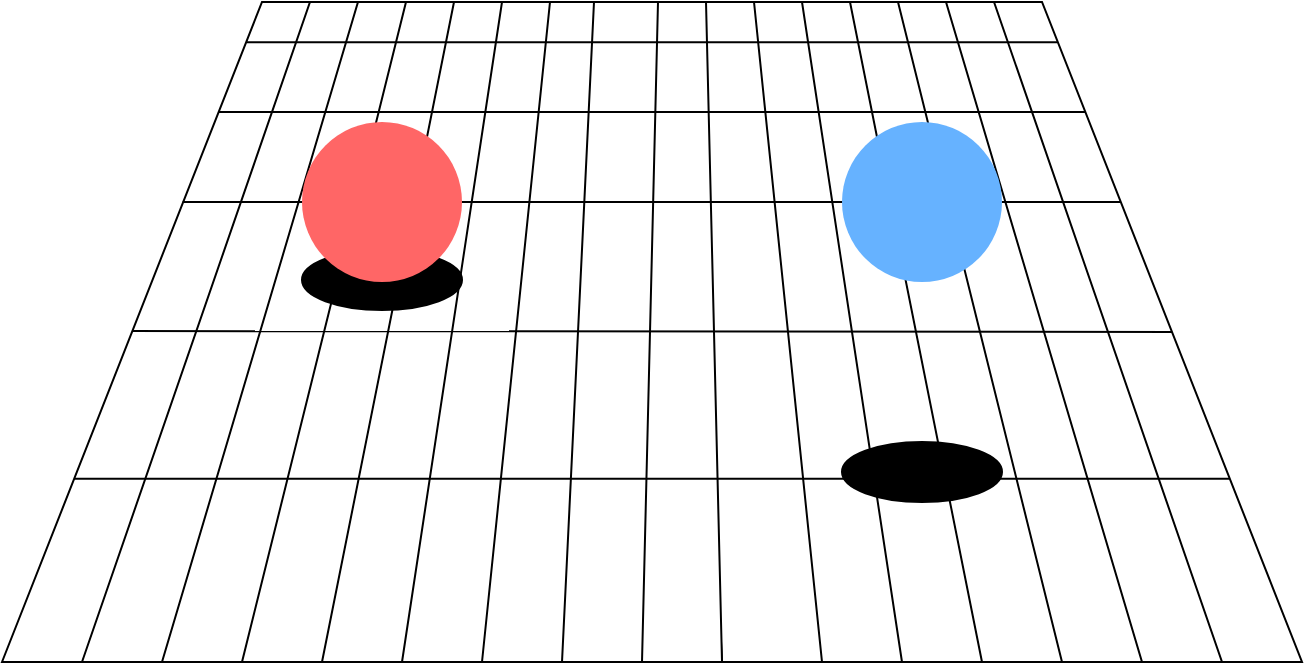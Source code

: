 <mxfile version="12.5.5" type="device"><diagram id="TaFCvW1WgtPbZeOrhYOC" name="Page-1"><mxGraphModel dx="1016" dy="555" grid="1" gridSize="10" guides="1" tooltips="1" connect="1" arrows="1" fold="1" page="1" pageScale="1" pageWidth="827" pageHeight="1169" math="0" shadow="0"><root><mxCell id="0"/><mxCell id="1" parent="0"/><mxCell id="CbSPR0WlXoh9C4iGYufc-1" value="" style="shape=trapezoid;perimeter=trapezoidPerimeter;whiteSpace=wrap;html=1;" vertex="1" parent="1"><mxGeometry x="90" y="190" width="650" height="330" as="geometry"/></mxCell><mxCell id="CbSPR0WlXoh9C4iGYufc-2" value="" style="shape=trapezoid;perimeter=trapezoidPerimeter;whiteSpace=wrap;html=1;" vertex="1" parent="1"><mxGeometry x="130" y="190" width="570" height="330" as="geometry"/></mxCell><mxCell id="CbSPR0WlXoh9C4iGYufc-3" value="" style="shape=trapezoid;perimeter=trapezoidPerimeter;whiteSpace=wrap;html=1;" vertex="1" parent="1"><mxGeometry x="170" y="190" width="490" height="330" as="geometry"/></mxCell><mxCell id="CbSPR0WlXoh9C4iGYufc-4" value="" style="shape=trapezoid;perimeter=trapezoidPerimeter;whiteSpace=wrap;html=1;" vertex="1" parent="1"><mxGeometry x="210" y="190" width="410" height="330" as="geometry"/></mxCell><mxCell id="CbSPR0WlXoh9C4iGYufc-5" value="" style="shape=trapezoid;perimeter=trapezoidPerimeter;whiteSpace=wrap;html=1;" vertex="1" parent="1"><mxGeometry x="250" y="190" width="330" height="330" as="geometry"/></mxCell><mxCell id="CbSPR0WlXoh9C4iGYufc-6" value="" style="shape=trapezoid;perimeter=trapezoidPerimeter;whiteSpace=wrap;html=1;" vertex="1" parent="1"><mxGeometry x="290" y="190" width="250" height="330" as="geometry"/></mxCell><mxCell id="CbSPR0WlXoh9C4iGYufc-7" value="" style="shape=trapezoid;perimeter=trapezoidPerimeter;whiteSpace=wrap;html=1;" vertex="1" parent="1"><mxGeometry x="330" y="190" width="170" height="330" as="geometry"/></mxCell><mxCell id="CbSPR0WlXoh9C4iGYufc-8" value="" style="shape=trapezoid;perimeter=trapezoidPerimeter;whiteSpace=wrap;html=1;" vertex="1" parent="1"><mxGeometry x="370" y="190" width="80" height="330" as="geometry"/></mxCell><mxCell id="CbSPR0WlXoh9C4iGYufc-9" value="" style="shape=trapezoid;perimeter=trapezoidPerimeter;whiteSpace=wrap;html=1;" vertex="1" parent="1"><mxGeometry x="410" y="190" width="40" height="330" as="geometry"/></mxCell><mxCell id="CbSPR0WlXoh9C4iGYufc-10" value="" style="endArrow=none;html=1;entryX=1;entryY=0;entryDx=0;entryDy=0;exitX=0;exitY=0;exitDx=0;exitDy=0;" edge="1" parent="1" source="CbSPR0WlXoh9C4iGYufc-1" target="CbSPR0WlXoh9C4iGYufc-1"><mxGeometry width="50" height="50" relative="1" as="geometry"><mxPoint x="90" y="590" as="sourcePoint"/><mxPoint x="140" y="540" as="targetPoint"/></mxGeometry></mxCell><mxCell id="CbSPR0WlXoh9C4iGYufc-11" value="" style="endArrow=none;html=1;entryX=1;entryY=0.75;entryDx=0;entryDy=0;exitX=0;exitY=0.75;exitDx=0;exitDy=0;" edge="1" parent="1" source="CbSPR0WlXoh9C4iGYufc-1" target="CbSPR0WlXoh9C4iGYufc-1"><mxGeometry width="50" height="50" relative="1" as="geometry"><mxPoint x="208.333" y="255" as="sourcePoint"/><mxPoint x="641.667" y="255" as="targetPoint"/></mxGeometry></mxCell><mxCell id="CbSPR0WlXoh9C4iGYufc-12" value="" style="endArrow=none;html=1;exitX=0;exitY=0.75;exitDx=0;exitDy=0;entryX=1;entryY=0.5;entryDx=0;entryDy=0;" edge="1" parent="1" target="CbSPR0WlXoh9C4iGYufc-1"><mxGeometry width="50" height="50" relative="1" as="geometry"><mxPoint x="155.001" y="354.503" as="sourcePoint"/><mxPoint x="680" y="355" as="targetPoint"/></mxGeometry></mxCell><mxCell id="CbSPR0WlXoh9C4iGYufc-14" value="" style="endArrow=none;html=1;exitX=0;exitY=0;exitDx=0;exitDy=0;" edge="1" parent="1" target="CbSPR0WlXoh9C4iGYufc-1"><mxGeometry width="50" height="50" relative="1" as="geometry"><mxPoint x="180.003" y="290" as="sourcePoint"/><mxPoint x="613.337" y="290" as="targetPoint"/></mxGeometry></mxCell><mxCell id="CbSPR0WlXoh9C4iGYufc-15" value="" style="endArrow=none;html=1;entryX=0.86;entryY=0.303;entryDx=0;entryDy=0;exitX=0.139;exitY=0.303;exitDx=0;exitDy=0;exitPerimeter=0;entryPerimeter=0;" edge="1" parent="1" source="CbSPR0WlXoh9C4iGYufc-1" target="CbSPR0WlXoh9C4iGYufc-1"><mxGeometry width="50" height="50" relative="1" as="geometry"><mxPoint x="210.003" y="290" as="sourcePoint"/><mxPoint x="643.337" y="290" as="targetPoint"/></mxGeometry></mxCell><mxCell id="CbSPR0WlXoh9C4iGYufc-16" value="" style="endArrow=none;html=1;entryX=0.812;entryY=0.061;entryDx=0;entryDy=0;exitX=0.188;exitY=0.061;exitDx=0;exitDy=0;exitPerimeter=0;entryPerimeter=0;" edge="1" parent="1" source="CbSPR0WlXoh9C4iGYufc-1" target="CbSPR0WlXoh9C4iGYufc-1"><mxGeometry width="50" height="50" relative="1" as="geometry"><mxPoint x="210" y="210" as="sourcePoint"/><mxPoint x="643.337" y="210" as="targetPoint"/></mxGeometry></mxCell><mxCell id="CbSPR0WlXoh9C4iGYufc-17" value="" style="ellipse;whiteSpace=wrap;html=1;aspect=fixed;fillColor=#66B2FF;strokeColor=none;" vertex="1" parent="1"><mxGeometry x="510" y="250" width="80" height="80" as="geometry"/></mxCell><mxCell id="CbSPR0WlXoh9C4iGYufc-21" value="" style="ellipse;whiteSpace=wrap;html=1;fillColor=#000000;" vertex="1" parent="1"><mxGeometry x="240" y="314" width="80" height="30" as="geometry"/></mxCell><mxCell id="CbSPR0WlXoh9C4iGYufc-22" value="" style="ellipse;whiteSpace=wrap;html=1;strokeColor=#000000;fillColor=#000000;" vertex="1" parent="1"><mxGeometry x="510" y="410" width="80" height="30" as="geometry"/></mxCell><mxCell id="CbSPR0WlXoh9C4iGYufc-18" value="" style="ellipse;whiteSpace=wrap;html=1;aspect=fixed;fillColor=#FF6666;strokeColor=none;" vertex="1" parent="1"><mxGeometry x="240" y="250" width="80" height="80" as="geometry"/></mxCell></root></mxGraphModel></diagram></mxfile>